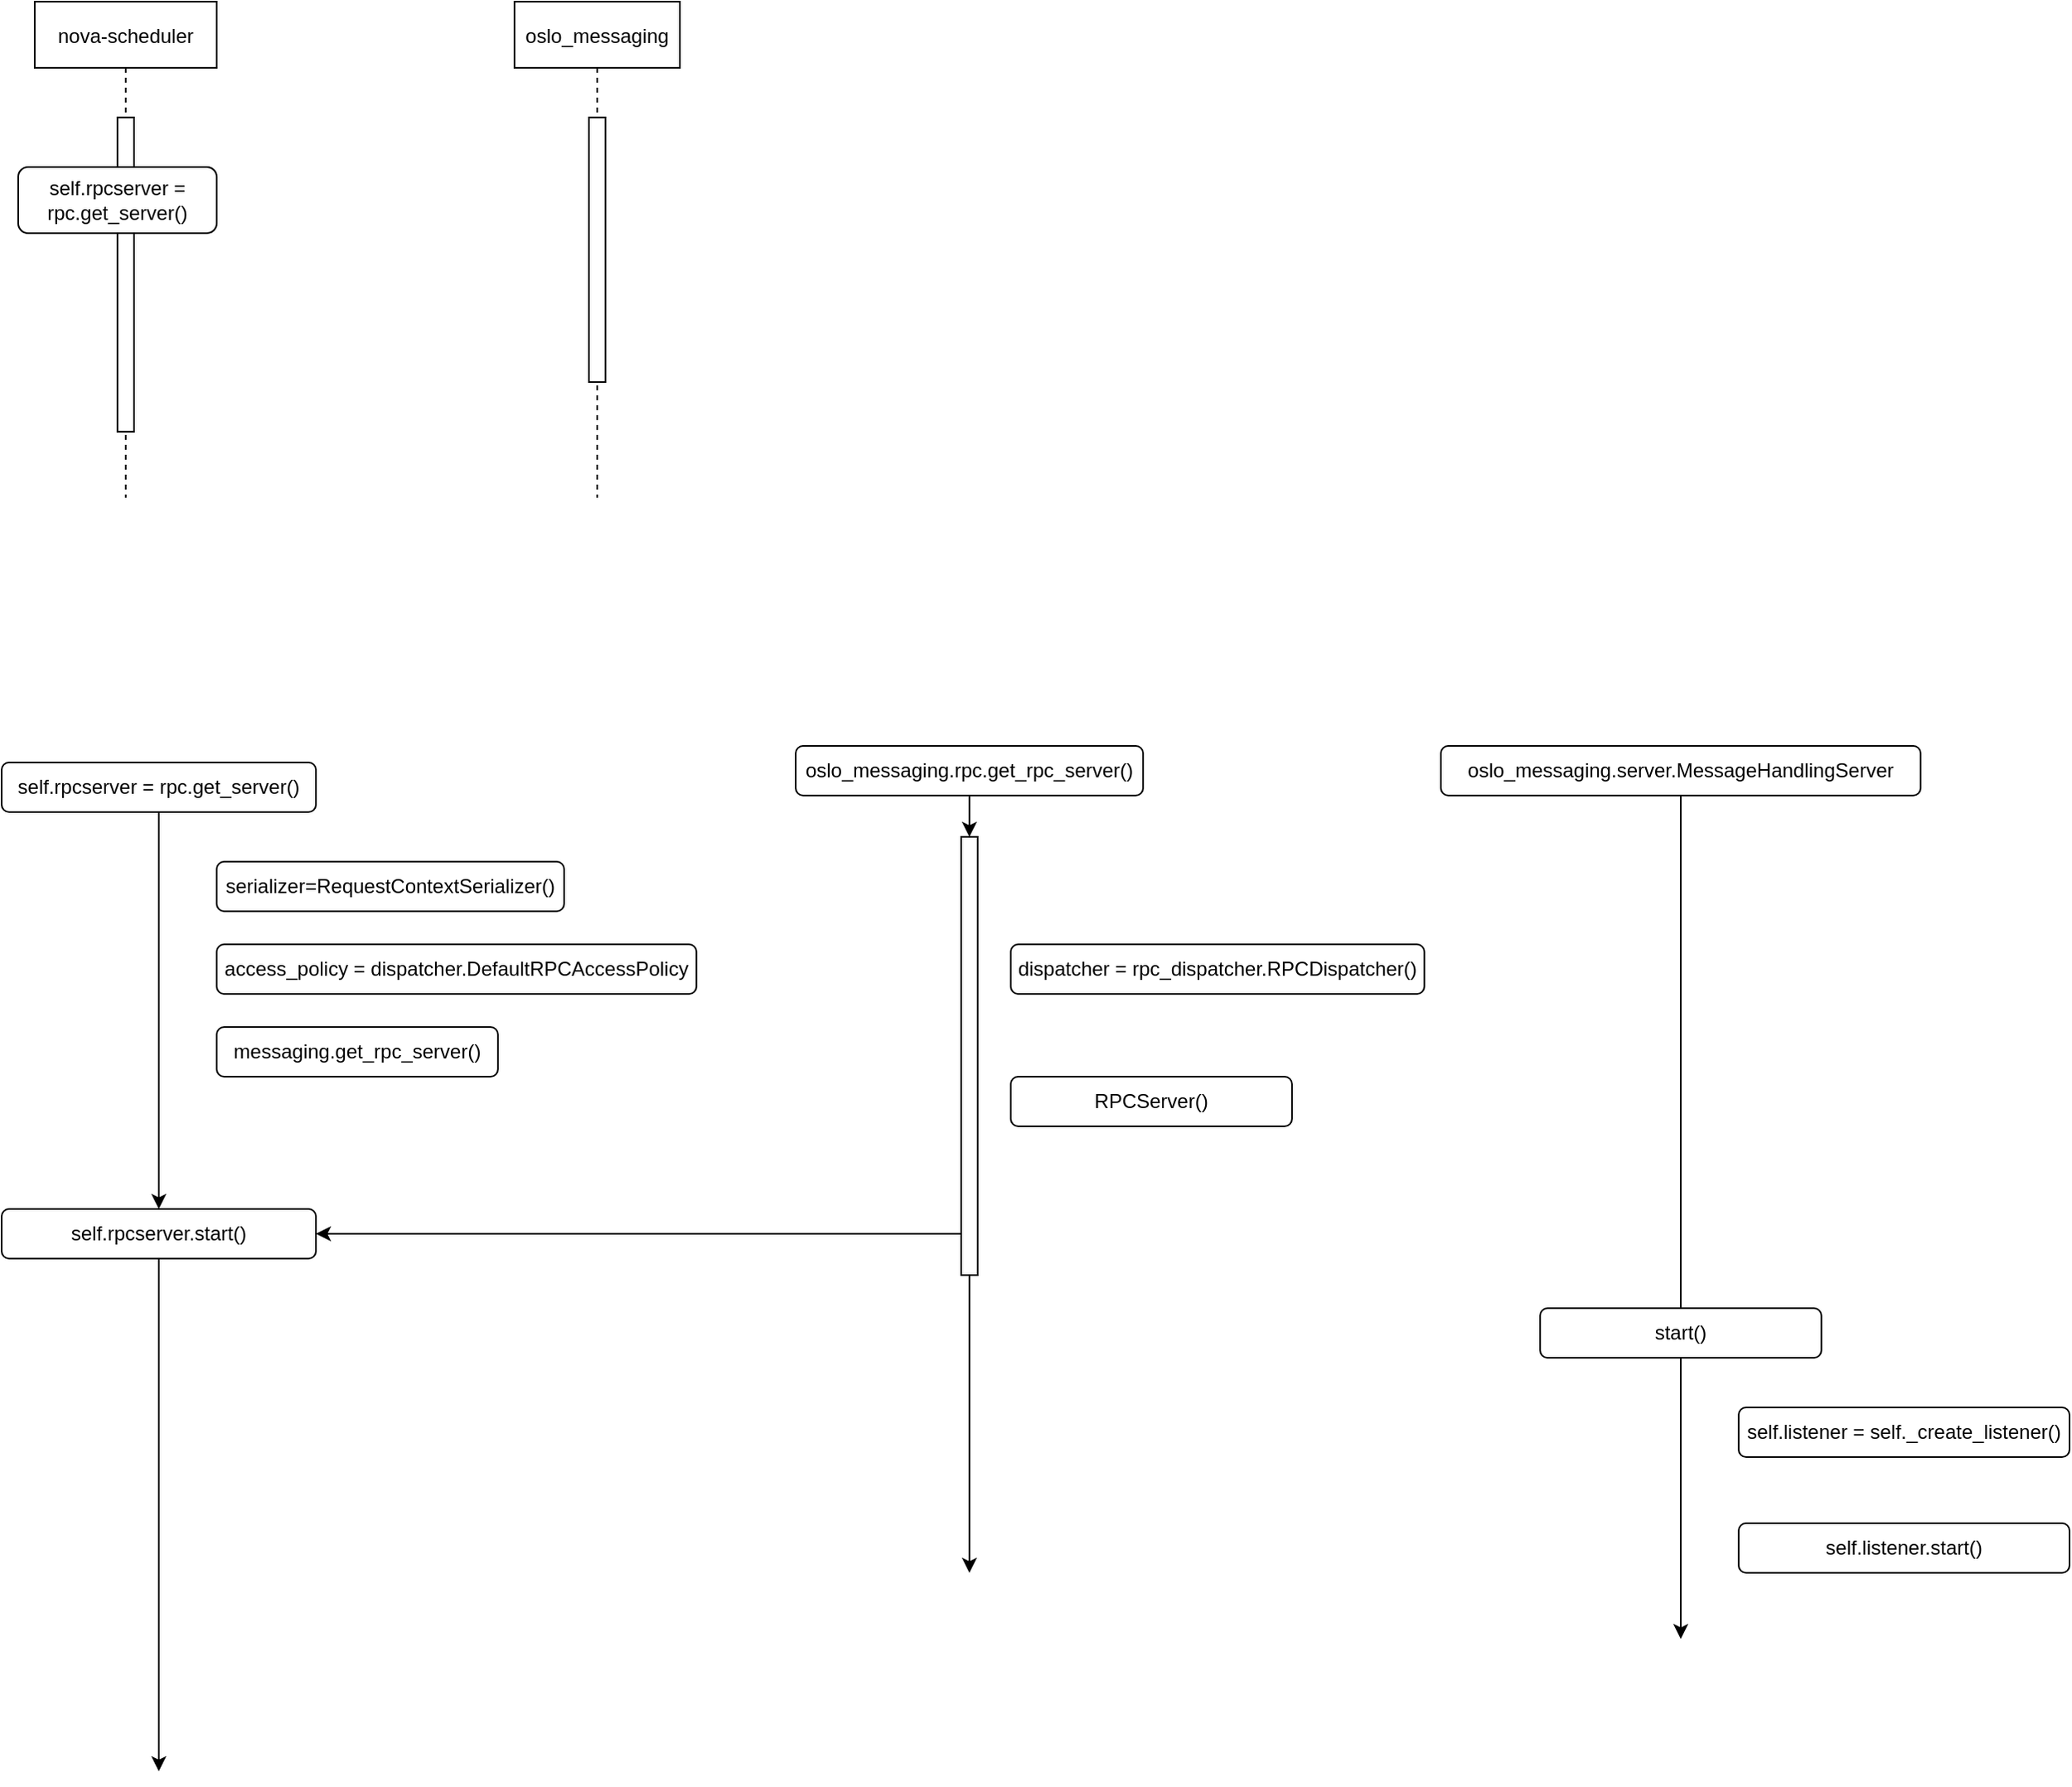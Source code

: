 <mxfile version="13.9.5" type="github">
  <diagram id="kgpKYQtTHZ0yAKxKKP6v" name="Page-1">
    <mxGraphModel dx="2066" dy="1131" grid="1" gridSize="10" guides="1" tooltips="1" connect="1" arrows="1" fold="1" page="1" pageScale="1" pageWidth="2339" pageHeight="3300" math="0" shadow="0">
      <root>
        <mxCell id="0" />
        <mxCell id="1" parent="0" />
        <mxCell id="3nuBFxr9cyL0pnOWT2aG-1" value="nova-scheduler" style="shape=umlLifeline;perimeter=lifelinePerimeter;container=1;collapsible=0;recursiveResize=0;rounded=0;shadow=0;strokeWidth=1;" parent="1" vertex="1">
          <mxGeometry x="110" y="80" width="110" height="300" as="geometry" />
        </mxCell>
        <mxCell id="3nuBFxr9cyL0pnOWT2aG-2" value="" style="points=[];perimeter=orthogonalPerimeter;rounded=0;shadow=0;strokeWidth=1;" parent="3nuBFxr9cyL0pnOWT2aG-1" vertex="1">
          <mxGeometry x="50" y="70" width="10" height="190" as="geometry" />
        </mxCell>
        <mxCell id="ZZA_ptB3W81gKYqRbgGu-1" value="self.rpcserver = rpc.get_server()" style="rounded=1;whiteSpace=wrap;html=1;" vertex="1" parent="3nuBFxr9cyL0pnOWT2aG-1">
          <mxGeometry x="-10" y="100" width="120" height="40" as="geometry" />
        </mxCell>
        <mxCell id="3nuBFxr9cyL0pnOWT2aG-5" value="oslo_messaging" style="shape=umlLifeline;perimeter=lifelinePerimeter;container=1;collapsible=0;recursiveResize=0;rounded=0;shadow=0;strokeWidth=1;" parent="1" vertex="1">
          <mxGeometry x="400" y="80" width="100" height="300" as="geometry" />
        </mxCell>
        <mxCell id="3nuBFxr9cyL0pnOWT2aG-6" value="" style="points=[];perimeter=orthogonalPerimeter;rounded=0;shadow=0;strokeWidth=1;" parent="3nuBFxr9cyL0pnOWT2aG-5" vertex="1">
          <mxGeometry x="45" y="70" width="10" height="160" as="geometry" />
        </mxCell>
        <mxCell id="ZZA_ptB3W81gKYqRbgGu-3" style="edgeStyle=orthogonalEdgeStyle;rounded=0;orthogonalLoop=1;jettySize=auto;html=1;" edge="1" parent="1" source="ZZA_ptB3W81gKYqRbgGu-2">
          <mxGeometry relative="1" as="geometry">
            <mxPoint x="185" y="810" as="targetPoint" />
          </mxGeometry>
        </mxCell>
        <mxCell id="ZZA_ptB3W81gKYqRbgGu-2" value="&lt;span&gt;self.rpcserver = rpc.get_server()&lt;/span&gt;" style="rounded=1;whiteSpace=wrap;html=1;" vertex="1" parent="1">
          <mxGeometry x="90" y="540" width="190" height="30" as="geometry" />
        </mxCell>
        <mxCell id="ZZA_ptB3W81gKYqRbgGu-4" value="serializer=RequestContextSerializer()" style="rounded=1;whiteSpace=wrap;html=1;" vertex="1" parent="1">
          <mxGeometry x="220" y="600" width="210" height="30" as="geometry" />
        </mxCell>
        <mxCell id="ZZA_ptB3W81gKYqRbgGu-5" value="access_policy = dispatcher.DefaultRPCAccessPolicy" style="rounded=1;whiteSpace=wrap;html=1;" vertex="1" parent="1">
          <mxGeometry x="220" y="650" width="290" height="30" as="geometry" />
        </mxCell>
        <mxCell id="ZZA_ptB3W81gKYqRbgGu-6" value="messaging.get_rpc_server()" style="rounded=1;whiteSpace=wrap;html=1;" vertex="1" parent="1">
          <mxGeometry x="220" y="700" width="170" height="30" as="geometry" />
        </mxCell>
        <mxCell id="ZZA_ptB3W81gKYqRbgGu-9" style="edgeStyle=orthogonalEdgeStyle;rounded=0;orthogonalLoop=1;jettySize=auto;html=1;" edge="1" parent="1" source="ZZA_ptB3W81gKYqRbgGu-13">
          <mxGeometry relative="1" as="geometry">
            <mxPoint x="675" y="1030" as="targetPoint" />
          </mxGeometry>
        </mxCell>
        <mxCell id="ZZA_ptB3W81gKYqRbgGu-8" value="&lt;span&gt;oslo_messaging.rpc.get_rpc_server()&lt;/span&gt;" style="rounded=1;whiteSpace=wrap;html=1;" vertex="1" parent="1">
          <mxGeometry x="570" y="530" width="210" height="30" as="geometry" />
        </mxCell>
        <mxCell id="ZZA_ptB3W81gKYqRbgGu-10" value="dispatcher = rpc_dispatcher.RPCDispatcher()" style="rounded=1;whiteSpace=wrap;html=1;" vertex="1" parent="1">
          <mxGeometry x="700" y="650" width="250" height="30" as="geometry" />
        </mxCell>
        <mxCell id="ZZA_ptB3W81gKYqRbgGu-11" value="RPCServer()" style="rounded=1;whiteSpace=wrap;html=1;" vertex="1" parent="1">
          <mxGeometry x="700" y="730" width="170" height="30" as="geometry" />
        </mxCell>
        <mxCell id="ZZA_ptB3W81gKYqRbgGu-17" style="edgeStyle=orthogonalEdgeStyle;rounded=0;orthogonalLoop=1;jettySize=auto;html=1;" edge="1" parent="1" source="ZZA_ptB3W81gKYqRbgGu-12">
          <mxGeometry relative="1" as="geometry">
            <mxPoint x="185" y="1150" as="targetPoint" />
          </mxGeometry>
        </mxCell>
        <mxCell id="ZZA_ptB3W81gKYqRbgGu-12" value="self.rpcserver.start()" style="rounded=1;whiteSpace=wrap;html=1;" vertex="1" parent="1">
          <mxGeometry x="90" y="810" width="190" height="30" as="geometry" />
        </mxCell>
        <mxCell id="ZZA_ptB3W81gKYqRbgGu-15" style="edgeStyle=orthogonalEdgeStyle;rounded=0;orthogonalLoop=1;jettySize=auto;html=1;entryX=1;entryY=0.5;entryDx=0;entryDy=0;" edge="1" parent="1" source="ZZA_ptB3W81gKYqRbgGu-13" target="ZZA_ptB3W81gKYqRbgGu-12">
          <mxGeometry relative="1" as="geometry">
            <Array as="points">
              <mxPoint x="580" y="825" />
              <mxPoint x="580" y="825" />
            </Array>
          </mxGeometry>
        </mxCell>
        <mxCell id="ZZA_ptB3W81gKYqRbgGu-13" value="" style="points=[];perimeter=orthogonalPerimeter;rounded=0;shadow=0;strokeWidth=1;" vertex="1" parent="1">
          <mxGeometry x="670" y="585" width="10" height="265" as="geometry" />
        </mxCell>
        <mxCell id="ZZA_ptB3W81gKYqRbgGu-14" style="edgeStyle=orthogonalEdgeStyle;rounded=0;orthogonalLoop=1;jettySize=auto;html=1;" edge="1" parent="1" source="ZZA_ptB3W81gKYqRbgGu-8" target="ZZA_ptB3W81gKYqRbgGu-13">
          <mxGeometry relative="1" as="geometry">
            <mxPoint x="675" y="810" as="targetPoint" />
            <mxPoint x="675" y="560" as="sourcePoint" />
          </mxGeometry>
        </mxCell>
        <mxCell id="ZZA_ptB3W81gKYqRbgGu-19" style="edgeStyle=orthogonalEdgeStyle;rounded=0;orthogonalLoop=1;jettySize=auto;html=1;" edge="1" parent="1" source="ZZA_ptB3W81gKYqRbgGu-18">
          <mxGeometry relative="1" as="geometry">
            <mxPoint x="1105" y="1070" as="targetPoint" />
          </mxGeometry>
        </mxCell>
        <mxCell id="ZZA_ptB3W81gKYqRbgGu-18" value="&lt;span&gt;oslo_messaging.server.MessageHandlingServer&lt;br&gt;&lt;/span&gt;" style="rounded=1;whiteSpace=wrap;html=1;" vertex="1" parent="1">
          <mxGeometry x="960" y="530" width="290" height="30" as="geometry" />
        </mxCell>
        <mxCell id="ZZA_ptB3W81gKYqRbgGu-20" value="start()" style="rounded=1;whiteSpace=wrap;html=1;" vertex="1" parent="1">
          <mxGeometry x="1020" y="870" width="170" height="30" as="geometry" />
        </mxCell>
        <mxCell id="ZZA_ptB3W81gKYqRbgGu-21" value="self.listener = self._create_listener()" style="rounded=1;whiteSpace=wrap;html=1;" vertex="1" parent="1">
          <mxGeometry x="1140" y="930" width="200" height="30" as="geometry" />
        </mxCell>
        <mxCell id="ZZA_ptB3W81gKYqRbgGu-22" value="self.listener.start()" style="rounded=1;whiteSpace=wrap;html=1;" vertex="1" parent="1">
          <mxGeometry x="1140" y="1000" width="200" height="30" as="geometry" />
        </mxCell>
      </root>
    </mxGraphModel>
  </diagram>
</mxfile>
